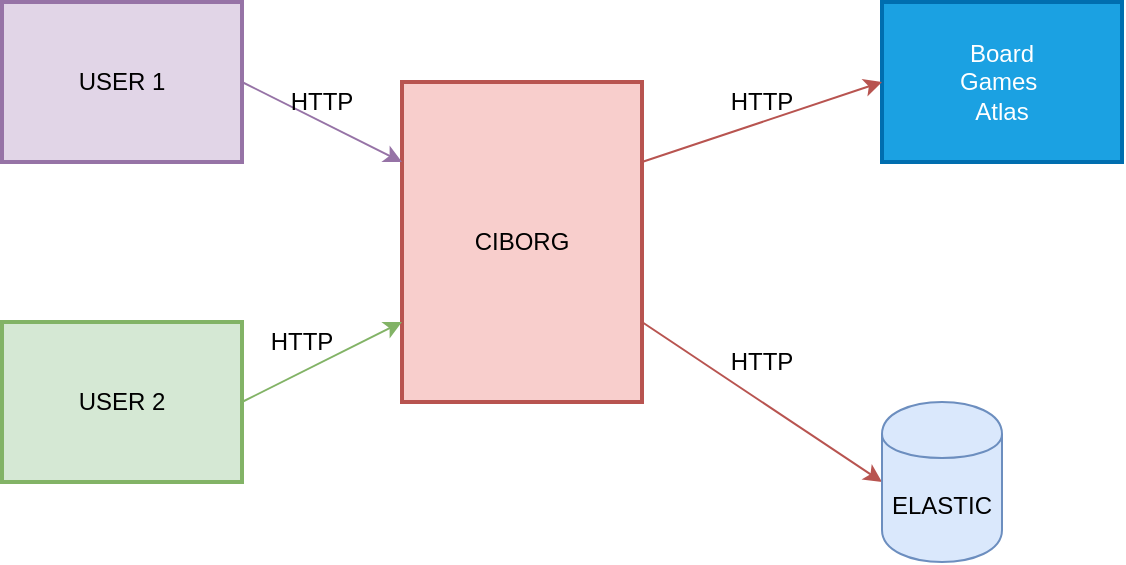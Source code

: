<mxfile version="12.1.7" type="device" pages="1"><diagram id="F5rJZbZB_bZaWzYvzlPi" name="Page-1"><mxGraphModel dx="768" dy="482" grid="1" gridSize="10" guides="1" tooltips="1" connect="1" arrows="1" fold="1" page="1" pageScale="1" pageWidth="1169" pageHeight="827" math="0" shadow="0"><root><mxCell id="0"/><mxCell id="1" parent="0"/><mxCell id="7YXTeQRevp3Bg1KUrMbi-1" value="CIBORG" style="rounded=0;whiteSpace=wrap;html=1;strokeColor=#b85450;strokeWidth=2;fillColor=#f8cecc;" parent="1" vertex="1"><mxGeometry x="320" y="80" width="120" height="160" as="geometry"/></mxCell><mxCell id="7YXTeQRevp3Bg1KUrMbi-2" value="Board &lt;br&gt;Games&amp;nbsp;&lt;br&gt;Atlas" style="rounded=0;whiteSpace=wrap;html=1;strokeColor=#006EAF;strokeWidth=2;fillColor=#1ba1e2;fontColor=#ffffff;" parent="1" vertex="1"><mxGeometry x="560" y="40" width="120" height="80" as="geometry"/></mxCell><mxCell id="7YXTeQRevp3Bg1KUrMbi-4" value="" style="endArrow=classic;html=1;entryX=0;entryY=0.5;entryDx=0;entryDy=0;exitX=1;exitY=0.25;exitDx=0;exitDy=0;strokeColor=#b85450;fillColor=#f8cecc;" parent="1" source="7YXTeQRevp3Bg1KUrMbi-1" target="7YXTeQRevp3Bg1KUrMbi-2" edge="1"><mxGeometry width="50" height="50" relative="1" as="geometry"><mxPoint x="320" y="390" as="sourcePoint"/><mxPoint x="370" y="340" as="targetPoint"/></mxGeometry></mxCell><mxCell id="7YXTeQRevp3Bg1KUrMbi-5" value="" style="endArrow=classic;html=1;entryX=0;entryY=0.5;entryDx=0;entryDy=0;exitX=1;exitY=0.75;exitDx=0;exitDy=0;strokeColor=#b85450;fillColor=#f8cecc;" parent="1" source="7YXTeQRevp3Bg1KUrMbi-1" target="knWs_miXL2BCsKp7xzed-1" edge="1"><mxGeometry width="50" height="50" relative="1" as="geometry"><mxPoint x="320" y="390" as="sourcePoint"/><mxPoint x="560" y="280" as="targetPoint"/></mxGeometry></mxCell><mxCell id="7YXTeQRevp3Bg1KUrMbi-6" value="HTTP" style="text;html=1;strokeColor=none;fillColor=none;align=center;verticalAlign=middle;whiteSpace=wrap;rounded=0;" parent="1" vertex="1"><mxGeometry x="480" y="80" width="40" height="20" as="geometry"/></mxCell><mxCell id="7YXTeQRevp3Bg1KUrMbi-7" value="HTTP" style="text;html=1;strokeColor=none;fillColor=none;align=center;verticalAlign=middle;whiteSpace=wrap;rounded=0;" parent="1" vertex="1"><mxGeometry x="480" y="210" width="40" height="20" as="geometry"/></mxCell><mxCell id="7YXTeQRevp3Bg1KUrMbi-8" value="USER 1" style="rounded=0;whiteSpace=wrap;html=1;strokeColor=#9673a6;strokeWidth=2;fillColor=#e1d5e7;" parent="1" vertex="1"><mxGeometry x="120" y="40" width="120" height="80" as="geometry"/></mxCell><mxCell id="7YXTeQRevp3Bg1KUrMbi-9" value="USER 2" style="rounded=0;whiteSpace=wrap;html=1;strokeColor=#82b366;strokeWidth=2;fillColor=#d5e8d4;" parent="1" vertex="1"><mxGeometry x="120" y="200" width="120" height="80" as="geometry"/></mxCell><mxCell id="7YXTeQRevp3Bg1KUrMbi-10" value="" style="endArrow=classic;html=1;strokeColor=#82b366;entryX=0;entryY=0.75;entryDx=0;entryDy=0;exitX=1;exitY=0.5;exitDx=0;exitDy=0;fillColor=#d5e8d4;" parent="1" source="7YXTeQRevp3Bg1KUrMbi-9" target="7YXTeQRevp3Bg1KUrMbi-1" edge="1"><mxGeometry width="50" height="50" relative="1" as="geometry"><mxPoint x="120" y="390" as="sourcePoint"/><mxPoint x="170" y="340" as="targetPoint"/></mxGeometry></mxCell><mxCell id="7YXTeQRevp3Bg1KUrMbi-11" value="" style="endArrow=classic;startArrow=none;html=1;strokeColor=#9673a6;entryX=0;entryY=0.25;entryDx=0;entryDy=0;exitX=1;exitY=0.5;exitDx=0;exitDy=0;startFill=0;fillColor=#e1d5e7;" parent="1" source="7YXTeQRevp3Bg1KUrMbi-8" target="7YXTeQRevp3Bg1KUrMbi-1" edge="1"><mxGeometry width="50" height="50" relative="1" as="geometry"><mxPoint x="120" y="390" as="sourcePoint"/><mxPoint x="170" y="340" as="targetPoint"/></mxGeometry></mxCell><mxCell id="7YXTeQRevp3Bg1KUrMbi-12" value="HTTP" style="text;html=1;strokeColor=none;fillColor=none;align=center;verticalAlign=middle;whiteSpace=wrap;rounded=0;" parent="1" vertex="1"><mxGeometry x="260" y="80" width="40" height="20" as="geometry"/></mxCell><mxCell id="7YXTeQRevp3Bg1KUrMbi-13" value="HTTP" style="text;html=1;strokeColor=none;fillColor=none;align=center;verticalAlign=middle;whiteSpace=wrap;rounded=0;" parent="1" vertex="1"><mxGeometry x="250" y="200" width="40" height="20" as="geometry"/></mxCell><mxCell id="knWs_miXL2BCsKp7xzed-1" value="ELASTIC" style="shape=cylinder;whiteSpace=wrap;html=1;boundedLbl=1;backgroundOutline=1;strokeColor=#6c8ebf;fillColor=#dae8fc;" vertex="1" parent="1"><mxGeometry x="560" y="240" width="60" height="80" as="geometry"/></mxCell></root></mxGraphModel></diagram></mxfile>